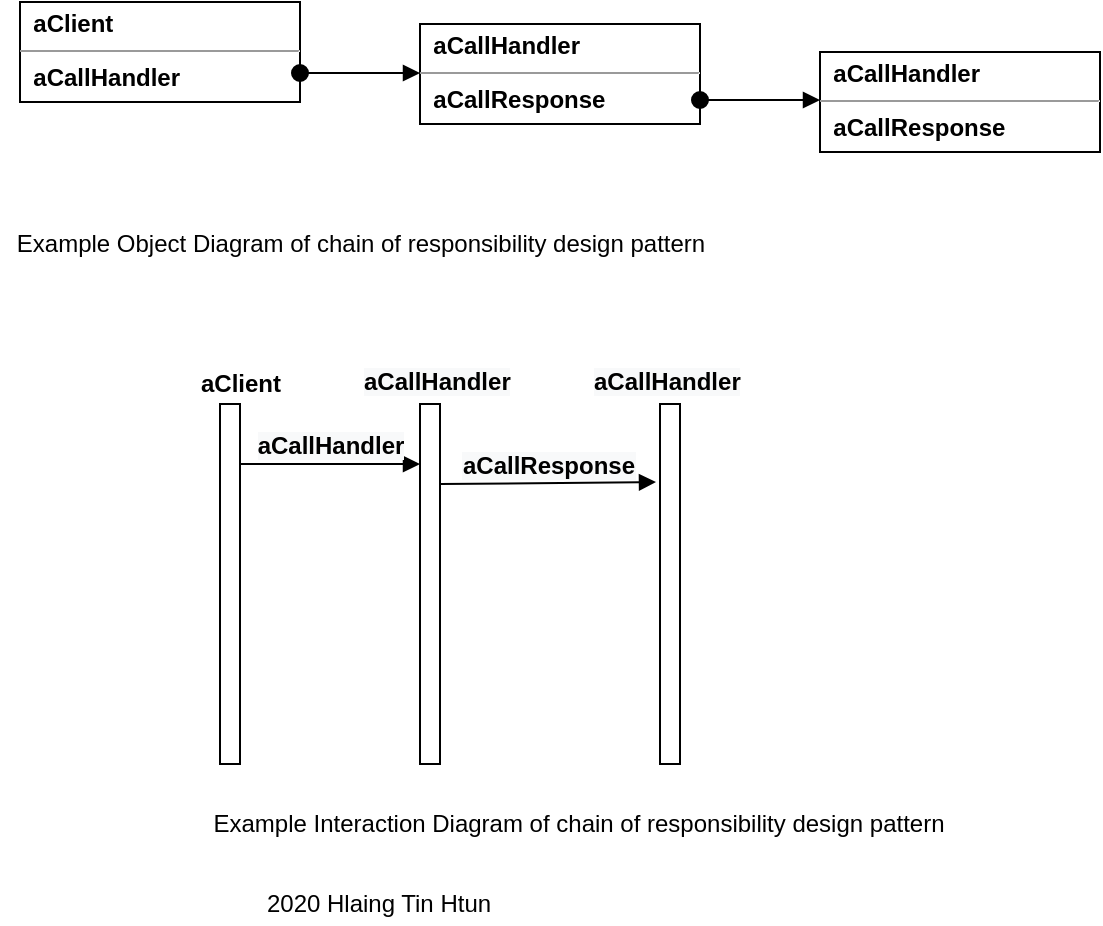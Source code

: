 <mxfile version="13.1.10" type="github"><diagram id="X0m1NoBeV0B-XY299qkm" name="Page-1"><mxGraphModel dx="786" dy="369" grid="0" gridSize="10" guides="1" tooltips="1" connect="1" arrows="1" fold="1" page="1" pageScale="1" pageWidth="850" pageHeight="1100" math="0" shadow="0"><root><mxCell id="0"/><mxCell id="1" parent="0"/><mxCell id="Zoqi4eQa2ZuPTztmWOOb-1" value="&lt;p style=&quot;text-align: justify ; margin: 4px 0px 0px&quot;&gt;&lt;b&gt;&amp;nbsp; aClient&lt;/b&gt;&lt;/p&gt;&lt;hr size=&quot;1&quot; style=&quot;text-align: justify&quot;&gt;&lt;div style=&quot;text-align: justify ; height: 2px&quot;&gt;&lt;p style=&quot;margin: 4px 0px 0px&quot;&gt;&lt;b&gt;&amp;nbsp; aCallHandler&lt;/b&gt;&lt;/p&gt;&lt;hr size=&quot;1&quot;&gt;&lt;br&gt;&lt;/div&gt;" style="verticalAlign=top;align=left;overflow=fill;fontSize=12;fontFamily=Helvetica;html=1;" vertex="1" parent="1"><mxGeometry x="90" y="89" width="140" height="50" as="geometry"/></mxCell><mxCell id="Zoqi4eQa2ZuPTztmWOOb-2" style="edgeStyle=orthogonalEdgeStyle;rounded=0;orthogonalLoop=1;jettySize=auto;html=1;exitX=0.5;exitY=1;exitDx=0;exitDy=0;" edge="1" parent="1" source="Zoqi4eQa2ZuPTztmWOOb-1" target="Zoqi4eQa2ZuPTztmWOOb-1"><mxGeometry relative="1" as="geometry"/></mxCell><mxCell id="Zoqi4eQa2ZuPTztmWOOb-4" value="&lt;p style=&quot;text-align: justify ; margin: 4px 0px 0px&quot;&gt;&lt;b&gt;&amp;nbsp; aCallHandler&lt;/b&gt;&lt;/p&gt;&lt;hr size=&quot;1&quot; style=&quot;text-align: justify&quot;&gt;&lt;div style=&quot;text-align: justify ; height: 2px&quot;&gt;&lt;p style=&quot;margin: 4px 0px 0px&quot;&gt;&lt;b&gt;&amp;nbsp; aCallResponse&lt;/b&gt;&lt;/p&gt;&lt;hr size=&quot;1&quot;&gt;&lt;br&gt;&lt;/div&gt;" style="verticalAlign=top;align=left;overflow=fill;fontSize=12;fontFamily=Helvetica;html=1;" vertex="1" parent="1"><mxGeometry x="290" y="100" width="140" height="50" as="geometry"/></mxCell><mxCell id="Zoqi4eQa2ZuPTztmWOOb-5" style="edgeStyle=orthogonalEdgeStyle;rounded=0;orthogonalLoop=1;jettySize=auto;html=1;exitX=0.5;exitY=1;exitDx=0;exitDy=0;" edge="1" parent="1" source="Zoqi4eQa2ZuPTztmWOOb-4" target="Zoqi4eQa2ZuPTztmWOOb-4"><mxGeometry relative="1" as="geometry"/></mxCell><mxCell id="Zoqi4eQa2ZuPTztmWOOb-6" value="&lt;p style=&quot;text-align: justify ; margin: 4px 0px 0px&quot;&gt;&lt;b&gt;&amp;nbsp; aCallHandler&lt;/b&gt;&lt;/p&gt;&lt;hr size=&quot;1&quot; style=&quot;text-align: justify&quot;&gt;&lt;div style=&quot;text-align: justify ; height: 2px&quot;&gt;&lt;p style=&quot;margin: 4px 0px 0px&quot;&gt;&lt;b&gt;&amp;nbsp; aCallResponse&lt;/b&gt;&lt;/p&gt;&lt;hr size=&quot;1&quot;&gt;&lt;br&gt;&lt;/div&gt;" style="verticalAlign=top;align=left;overflow=fill;fontSize=12;fontFamily=Helvetica;html=1;" vertex="1" parent="1"><mxGeometry x="490" y="114" width="140" height="50" as="geometry"/></mxCell><mxCell id="Zoqi4eQa2ZuPTztmWOOb-7" style="edgeStyle=orthogonalEdgeStyle;rounded=0;orthogonalLoop=1;jettySize=auto;html=1;exitX=0.5;exitY=1;exitDx=0;exitDy=0;" edge="1" parent="1" source="Zoqi4eQa2ZuPTztmWOOb-6" target="Zoqi4eQa2ZuPTztmWOOb-6"><mxGeometry relative="1" as="geometry"/></mxCell><mxCell id="Zoqi4eQa2ZuPTztmWOOb-8" value="" style="html=1;verticalAlign=bottom;startArrow=oval;startFill=1;endArrow=block;startSize=8;" edge="1" parent="1"><mxGeometry width="60" relative="1" as="geometry"><mxPoint x="230" y="124.5" as="sourcePoint"/><mxPoint x="290" y="124.5" as="targetPoint"/></mxGeometry></mxCell><mxCell id="Zoqi4eQa2ZuPTztmWOOb-9" value="" style="html=1;verticalAlign=bottom;startArrow=oval;startFill=1;endArrow=block;startSize=8;" edge="1" parent="1"><mxGeometry width="60" relative="1" as="geometry"><mxPoint x="430" y="138" as="sourcePoint"/><mxPoint x="490" y="138" as="targetPoint"/></mxGeometry></mxCell><mxCell id="Zoqi4eQa2ZuPTztmWOOb-11" value="Example Object Diagram of chain of responsibility design pattern" style="text;html=1;align=center;verticalAlign=middle;resizable=0;points=[];autosize=1;" vertex="1" parent="1"><mxGeometry x="80" y="200" width="360" height="20" as="geometry"/></mxCell><mxCell id="Zoqi4eQa2ZuPTztmWOOb-12" value="2020 Hlaing Tin Htun" style="text;html=1;align=center;verticalAlign=middle;resizable=0;points=[];autosize=1;" vertex="1" parent="1"><mxGeometry x="204" y="530" width="130" height="20" as="geometry"/></mxCell><mxCell id="Zoqi4eQa2ZuPTztmWOOb-13" value="" style="shape=image;html=1;verticalAlign=top;verticalLabelPosition=bottom;labelBackgroundColor=#ffffff;imageAspect=0;aspect=fixed;image=https://cdn0.iconfinder.com/data/icons/simple-icons-4/128/copyright.png;strokeWidth=2;" vertex="1" parent="1"><mxGeometry x="186" y="532" width="18" height="18" as="geometry"/></mxCell><mxCell id="Zoqi4eQa2ZuPTztmWOOb-16" value="" style="html=1;points=[];perimeter=orthogonalPerimeter;" vertex="1" parent="1"><mxGeometry x="190" y="290" width="10" height="180" as="geometry"/></mxCell><mxCell id="Zoqi4eQa2ZuPTztmWOOb-17" value="&lt;b style=&quot;text-align: justify&quot;&gt;aClient&lt;/b&gt;" style="text;html=1;align=center;verticalAlign=middle;resizable=0;points=[];autosize=1;" vertex="1" parent="1"><mxGeometry x="170" y="270" width="60" height="20" as="geometry"/></mxCell><mxCell id="Zoqi4eQa2ZuPTztmWOOb-18" value="" style="html=1;points=[];perimeter=orthogonalPerimeter;" vertex="1" parent="1"><mxGeometry x="290" y="290" width="10" height="180" as="geometry"/></mxCell><mxCell id="Zoqi4eQa2ZuPTztmWOOb-20" value="&lt;b style=&quot;font-size: 12px ; text-align: justify ; background-color: rgb(248 , 249 , 250)&quot;&gt;aCallHandler&lt;/b&gt;" style="html=1;verticalAlign=bottom;endArrow=block;" edge="1" parent="1"><mxGeometry width="80" relative="1" as="geometry"><mxPoint x="200" y="320" as="sourcePoint"/><mxPoint x="290" y="320" as="targetPoint"/></mxGeometry></mxCell><mxCell id="Zoqi4eQa2ZuPTztmWOOb-21" value="" style="html=1;points=[];perimeter=orthogonalPerimeter;" vertex="1" parent="1"><mxGeometry x="410" y="290" width="10" height="180" as="geometry"/></mxCell><mxCell id="Zoqi4eQa2ZuPTztmWOOb-22" value="&lt;meta charset=&quot;utf-8&quot;&gt;&lt;b style=&quot;color: rgb(0, 0, 0); font-family: Helvetica; font-size: 12px; font-style: normal; font-variant-ligatures: normal; font-variant-caps: normal; letter-spacing: normal; orphans: 2; text-align: justify; text-indent: 0px; text-transform: none; widows: 2; word-spacing: 0px; -webkit-text-stroke-width: 0px; background-color: rgb(248, 249, 250); text-decoration-style: initial; text-decoration-color: initial;&quot;&gt;aCallHandler&lt;/b&gt;" style="text;whiteSpace=wrap;html=1;" vertex="1" parent="1"><mxGeometry x="260" y="265" width="100" height="30" as="geometry"/></mxCell><mxCell id="Zoqi4eQa2ZuPTztmWOOb-23" value="&lt;meta charset=&quot;utf-8&quot;&gt;&lt;b style=&quot;color: rgb(0, 0, 0); font-family: Helvetica; font-size: 12px; font-style: normal; font-variant-ligatures: normal; font-variant-caps: normal; letter-spacing: normal; orphans: 2; text-align: justify; text-indent: 0px; text-transform: none; widows: 2; word-spacing: 0px; -webkit-text-stroke-width: 0px; background-color: rgb(248, 249, 250); text-decoration-style: initial; text-decoration-color: initial;&quot;&gt;aCallHandler&lt;/b&gt;" style="text;whiteSpace=wrap;html=1;" vertex="1" parent="1"><mxGeometry x="375" y="265" width="100" height="30" as="geometry"/></mxCell><mxCell id="Zoqi4eQa2ZuPTztmWOOb-24" value="&lt;b style=&quot;font-size: 12px ; text-align: justify ; background-color: rgb(248 , 249 , 250)&quot;&gt;aCallResponse&lt;/b&gt;" style="html=1;verticalAlign=bottom;endArrow=block;entryX=-0.2;entryY=0.217;entryDx=0;entryDy=0;entryPerimeter=0;" edge="1" parent="1" target="Zoqi4eQa2ZuPTztmWOOb-21"><mxGeometry width="80" relative="1" as="geometry"><mxPoint x="300" y="330" as="sourcePoint"/><mxPoint x="400" y="330" as="targetPoint"/></mxGeometry></mxCell><mxCell id="Zoqi4eQa2ZuPTztmWOOb-25" value="Example Interaction Diagram of chain of responsibility design pattern" style="text;html=1;align=center;verticalAlign=middle;resizable=0;points=[];autosize=1;" vertex="1" parent="1"><mxGeometry x="181" y="491" width="376" height="18" as="geometry"/></mxCell></root></mxGraphModel></diagram></mxfile>